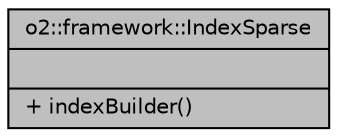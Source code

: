 digraph "o2::framework::IndexSparse"
{
 // INTERACTIVE_SVG=YES
  bgcolor="transparent";
  edge [fontname="Helvetica",fontsize="10",labelfontname="Helvetica",labelfontsize="10"];
  node [fontname="Helvetica",fontsize="10",shape=record];
  Node1 [label="{o2::framework::IndexSparse\n||+ indexBuilder()\l}",height=0.2,width=0.4,color="black", fillcolor="grey75", style="filled", fontcolor="black"];
}
